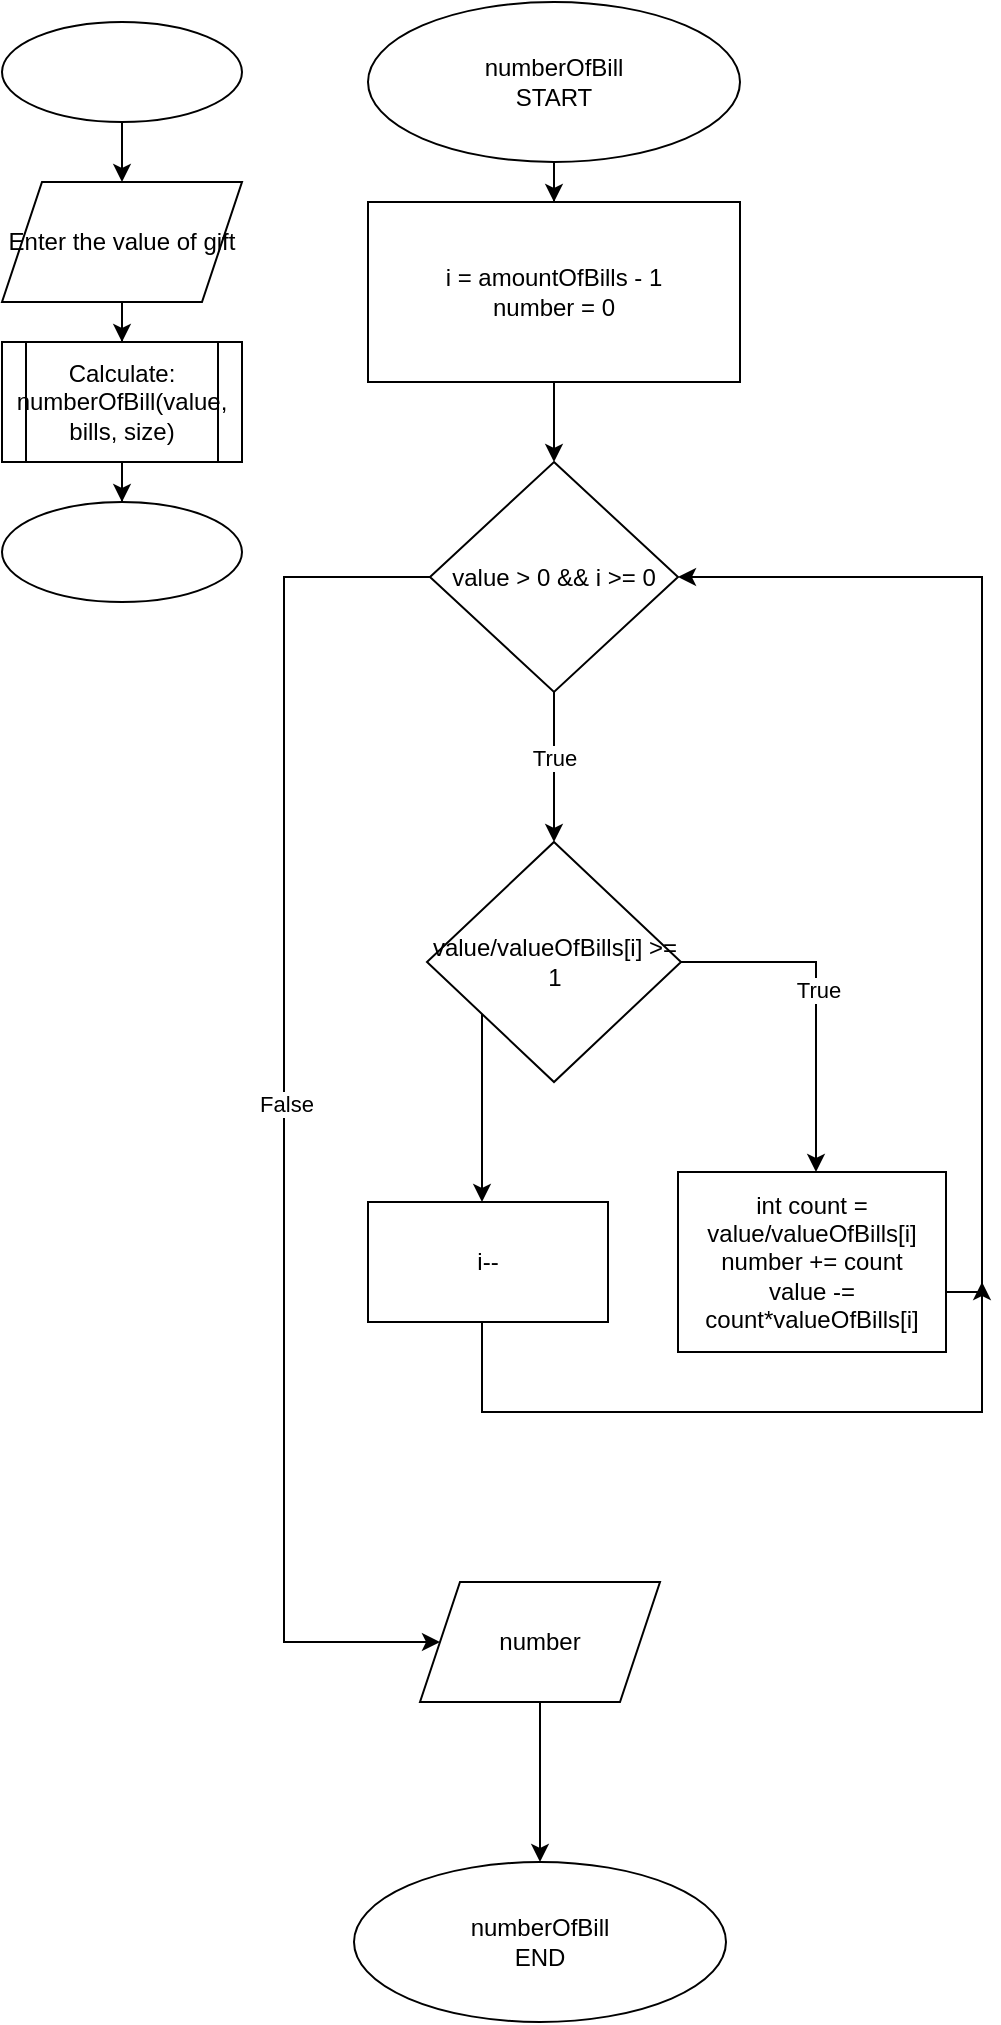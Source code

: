 <mxfile version="24.7.17">
  <diagram name="Page-1" id="HajLe1Ou9VnRlPhrHdKR">
    <mxGraphModel dx="1886" dy="867" grid="1" gridSize="10" guides="1" tooltips="1" connect="1" arrows="1" fold="1" page="1" pageScale="1" pageWidth="827" pageHeight="1169" math="0" shadow="0">
      <root>
        <mxCell id="0" />
        <mxCell id="1" parent="0" />
        <mxCell id="dhNOXicc5IA8Drb7qIqD-4" value="" style="edgeStyle=orthogonalEdgeStyle;rounded=0;orthogonalLoop=1;jettySize=auto;html=1;" parent="1" source="dhNOXicc5IA8Drb7qIqD-1" target="dhNOXicc5IA8Drb7qIqD-3" edge="1">
          <mxGeometry relative="1" as="geometry" />
        </mxCell>
        <mxCell id="dhNOXicc5IA8Drb7qIqD-1" value="" style="ellipse;whiteSpace=wrap;html=1;" parent="1" vertex="1">
          <mxGeometry x="230" y="10" width="120" height="50" as="geometry" />
        </mxCell>
        <mxCell id="dhNOXicc5IA8Drb7qIqD-14" value="" style="edgeStyle=orthogonalEdgeStyle;rounded=0;orthogonalLoop=1;jettySize=auto;html=1;" parent="1" source="dhNOXicc5IA8Drb7qIqD-3" target="dhNOXicc5IA8Drb7qIqD-13" edge="1">
          <mxGeometry relative="1" as="geometry" />
        </mxCell>
        <mxCell id="dhNOXicc5IA8Drb7qIqD-3" value="Enter the value of gift" style="shape=parallelogram;perimeter=parallelogramPerimeter;whiteSpace=wrap;html=1;fixedSize=1;" parent="1" vertex="1">
          <mxGeometry x="230" y="90" width="120" height="60" as="geometry" />
        </mxCell>
        <mxCell id="dhNOXicc5IA8Drb7qIqD-11" value="" style="ellipse;whiteSpace=wrap;html=1;" parent="1" vertex="1">
          <mxGeometry x="230" y="250" width="120" height="50" as="geometry" />
        </mxCell>
        <mxCell id="dhNOXicc5IA8Drb7qIqD-18" value="" style="edgeStyle=orthogonalEdgeStyle;rounded=0;orthogonalLoop=1;jettySize=auto;html=1;" parent="1" source="dhNOXicc5IA8Drb7qIqD-12" target="dhNOXicc5IA8Drb7qIqD-17" edge="1">
          <mxGeometry relative="1" as="geometry" />
        </mxCell>
        <mxCell id="dhNOXicc5IA8Drb7qIqD-12" value="numberOfBill&lt;br&gt;START" style="ellipse;whiteSpace=wrap;html=1;" parent="1" vertex="1">
          <mxGeometry x="413" width="186" height="80" as="geometry" />
        </mxCell>
        <mxCell id="dhNOXicc5IA8Drb7qIqD-16" style="edgeStyle=orthogonalEdgeStyle;rounded=0;orthogonalLoop=1;jettySize=auto;html=1;" parent="1" source="dhNOXicc5IA8Drb7qIqD-13" target="dhNOXicc5IA8Drb7qIqD-11" edge="1">
          <mxGeometry relative="1" as="geometry" />
        </mxCell>
        <mxCell id="dhNOXicc5IA8Drb7qIqD-13" value="Calculate: numberOfBill(value, bills, size)" style="shape=process;whiteSpace=wrap;html=1;backgroundOutline=1;" parent="1" vertex="1">
          <mxGeometry x="230" y="170" width="120" height="60" as="geometry" />
        </mxCell>
        <mxCell id="dhNOXicc5IA8Drb7qIqD-20" value="" style="edgeStyle=orthogonalEdgeStyle;rounded=0;orthogonalLoop=1;jettySize=auto;html=1;" parent="1" source="dhNOXicc5IA8Drb7qIqD-17" target="dhNOXicc5IA8Drb7qIqD-19" edge="1">
          <mxGeometry relative="1" as="geometry" />
        </mxCell>
        <mxCell id="dhNOXicc5IA8Drb7qIqD-17" value="i = amountOfBills - 1&lt;div&gt;number = 0&lt;br&gt;&lt;/div&gt;" style="whiteSpace=wrap;html=1;" parent="1" vertex="1">
          <mxGeometry x="413" y="100" width="186" height="90" as="geometry" />
        </mxCell>
        <mxCell id="dhNOXicc5IA8Drb7qIqD-32" value="" style="edgeStyle=orthogonalEdgeStyle;rounded=0;orthogonalLoop=1;jettySize=auto;html=1;" parent="1" source="dhNOXicc5IA8Drb7qIqD-19" target="dhNOXicc5IA8Drb7qIqD-31" edge="1">
          <mxGeometry relative="1" as="geometry" />
        </mxCell>
        <mxCell id="dhNOXicc5IA8Drb7qIqD-33" value="True" style="edgeLabel;html=1;align=center;verticalAlign=middle;resizable=0;points=[];" parent="dhNOXicc5IA8Drb7qIqD-32" vertex="1" connectable="0">
          <mxGeometry x="-0.136" relative="1" as="geometry">
            <mxPoint as="offset" />
          </mxGeometry>
        </mxCell>
        <mxCell id="dhNOXicc5IA8Drb7qIqD-35" style="edgeStyle=orthogonalEdgeStyle;rounded=0;orthogonalLoop=1;jettySize=auto;html=1;entryX=0;entryY=0.5;entryDx=0;entryDy=0;" parent="1" source="dhNOXicc5IA8Drb7qIqD-19" target="dhNOXicc5IA8Drb7qIqD-51" edge="1">
          <mxGeometry relative="1" as="geometry">
            <mxPoint x="480" y="760" as="targetPoint" />
            <Array as="points">
              <mxPoint x="371" y="288" />
              <mxPoint x="371" y="820" />
            </Array>
          </mxGeometry>
        </mxCell>
        <mxCell id="dhNOXicc5IA8Drb7qIqD-36" value="False" style="edgeLabel;html=1;align=center;verticalAlign=middle;resizable=0;points=[];" parent="dhNOXicc5IA8Drb7qIqD-35" vertex="1" connectable="0">
          <mxGeometry x="-0.017" y="1" relative="1" as="geometry">
            <mxPoint as="offset" />
          </mxGeometry>
        </mxCell>
        <mxCell id="dhNOXicc5IA8Drb7qIqD-19" value="value &amp;gt; 0 &amp;amp;&amp;amp; i &amp;gt;= 0" style="rhombus;whiteSpace=wrap;html=1;" parent="1" vertex="1">
          <mxGeometry x="444" y="230" width="124" height="115" as="geometry" />
        </mxCell>
        <mxCell id="dhNOXicc5IA8Drb7qIqD-39" value="" style="edgeStyle=orthogonalEdgeStyle;rounded=0;orthogonalLoop=1;jettySize=auto;html=1;" parent="1" source="dhNOXicc5IA8Drb7qIqD-31" target="dhNOXicc5IA8Drb7qIqD-38" edge="1">
          <mxGeometry relative="1" as="geometry">
            <Array as="points">
              <mxPoint x="637" y="480" />
            </Array>
          </mxGeometry>
        </mxCell>
        <mxCell id="dhNOXicc5IA8Drb7qIqD-40" value="True" style="edgeLabel;html=1;align=center;verticalAlign=middle;resizable=0;points=[];" parent="dhNOXicc5IA8Drb7qIqD-39" vertex="1" connectable="0">
          <mxGeometry x="-0.055" y="1" relative="1" as="geometry">
            <mxPoint as="offset" />
          </mxGeometry>
        </mxCell>
        <mxCell id="dhNOXicc5IA8Drb7qIqD-59" value="" style="edgeStyle=orthogonalEdgeStyle;rounded=0;orthogonalLoop=1;jettySize=auto;html=1;" parent="1" source="dhNOXicc5IA8Drb7qIqD-31" target="dhNOXicc5IA8Drb7qIqD-58" edge="1">
          <mxGeometry relative="1" as="geometry">
            <Array as="points">
              <mxPoint x="470" y="580" />
              <mxPoint x="470" y="580" />
            </Array>
          </mxGeometry>
        </mxCell>
        <mxCell id="dhNOXicc5IA8Drb7qIqD-31" value="value/valueOfBills[i] &amp;gt;= 1" style="rhombus;whiteSpace=wrap;html=1;" parent="1" vertex="1">
          <mxGeometry x="442.5" y="420" width="127" height="120" as="geometry" />
        </mxCell>
        <mxCell id="dhNOXicc5IA8Drb7qIqD-47" style="edgeStyle=orthogonalEdgeStyle;rounded=0;orthogonalLoop=1;jettySize=auto;html=1;entryX=1;entryY=0.5;entryDx=0;entryDy=0;" parent="1" source="dhNOXicc5IA8Drb7qIqD-38" target="dhNOXicc5IA8Drb7qIqD-19" edge="1">
          <mxGeometry relative="1" as="geometry">
            <mxPoint x="680" y="280" as="targetPoint" />
            <Array as="points">
              <mxPoint x="720" y="645" />
              <mxPoint x="720" y="288" />
            </Array>
          </mxGeometry>
        </mxCell>
        <mxCell id="dhNOXicc5IA8Drb7qIqD-38" value="int count = value/valueOfBills[i] number += count&lt;div&gt;&lt;span style=&quot;background-color: initial;&quot;&gt;value -= count*valueOfBills[i]&lt;/span&gt;&lt;/div&gt;" style="whiteSpace=wrap;html=1;" parent="1" vertex="1">
          <mxGeometry x="568" y="585" width="134" height="90" as="geometry" />
        </mxCell>
        <mxCell id="dhNOXicc5IA8Drb7qIqD-52" style="edgeStyle=orthogonalEdgeStyle;rounded=0;orthogonalLoop=1;jettySize=auto;html=1;entryX=0.5;entryY=0;entryDx=0;entryDy=0;" parent="1" source="dhNOXicc5IA8Drb7qIqD-51" target="dhNOXicc5IA8Drb7qIqD-53" edge="1">
          <mxGeometry relative="1" as="geometry">
            <mxPoint x="499" y="850" as="targetPoint" />
          </mxGeometry>
        </mxCell>
        <mxCell id="dhNOXicc5IA8Drb7qIqD-51" value="number" style="shape=parallelogram;perimeter=parallelogramPerimeter;whiteSpace=wrap;html=1;fixedSize=1;" parent="1" vertex="1">
          <mxGeometry x="439" y="790" width="120" height="60" as="geometry" />
        </mxCell>
        <mxCell id="dhNOXicc5IA8Drb7qIqD-53" value="numberOfBill&lt;br&gt;END" style="ellipse;whiteSpace=wrap;html=1;" parent="1" vertex="1">
          <mxGeometry x="406" y="930" width="186" height="80" as="geometry" />
        </mxCell>
        <mxCell id="dhNOXicc5IA8Drb7qIqD-60" style="edgeStyle=orthogonalEdgeStyle;rounded=0;orthogonalLoop=1;jettySize=auto;html=1;" parent="1" edge="1">
          <mxGeometry relative="1" as="geometry">
            <mxPoint x="720" y="640" as="targetPoint" />
            <mxPoint x="470" y="660" as="sourcePoint" />
            <Array as="points">
              <mxPoint x="470" y="705" />
              <mxPoint x="720" y="705" />
            </Array>
          </mxGeometry>
        </mxCell>
        <mxCell id="dhNOXicc5IA8Drb7qIqD-58" value="i--" style="whiteSpace=wrap;html=1;" parent="1" vertex="1">
          <mxGeometry x="413" y="600" width="120" height="60" as="geometry" />
        </mxCell>
      </root>
    </mxGraphModel>
  </diagram>
</mxfile>

